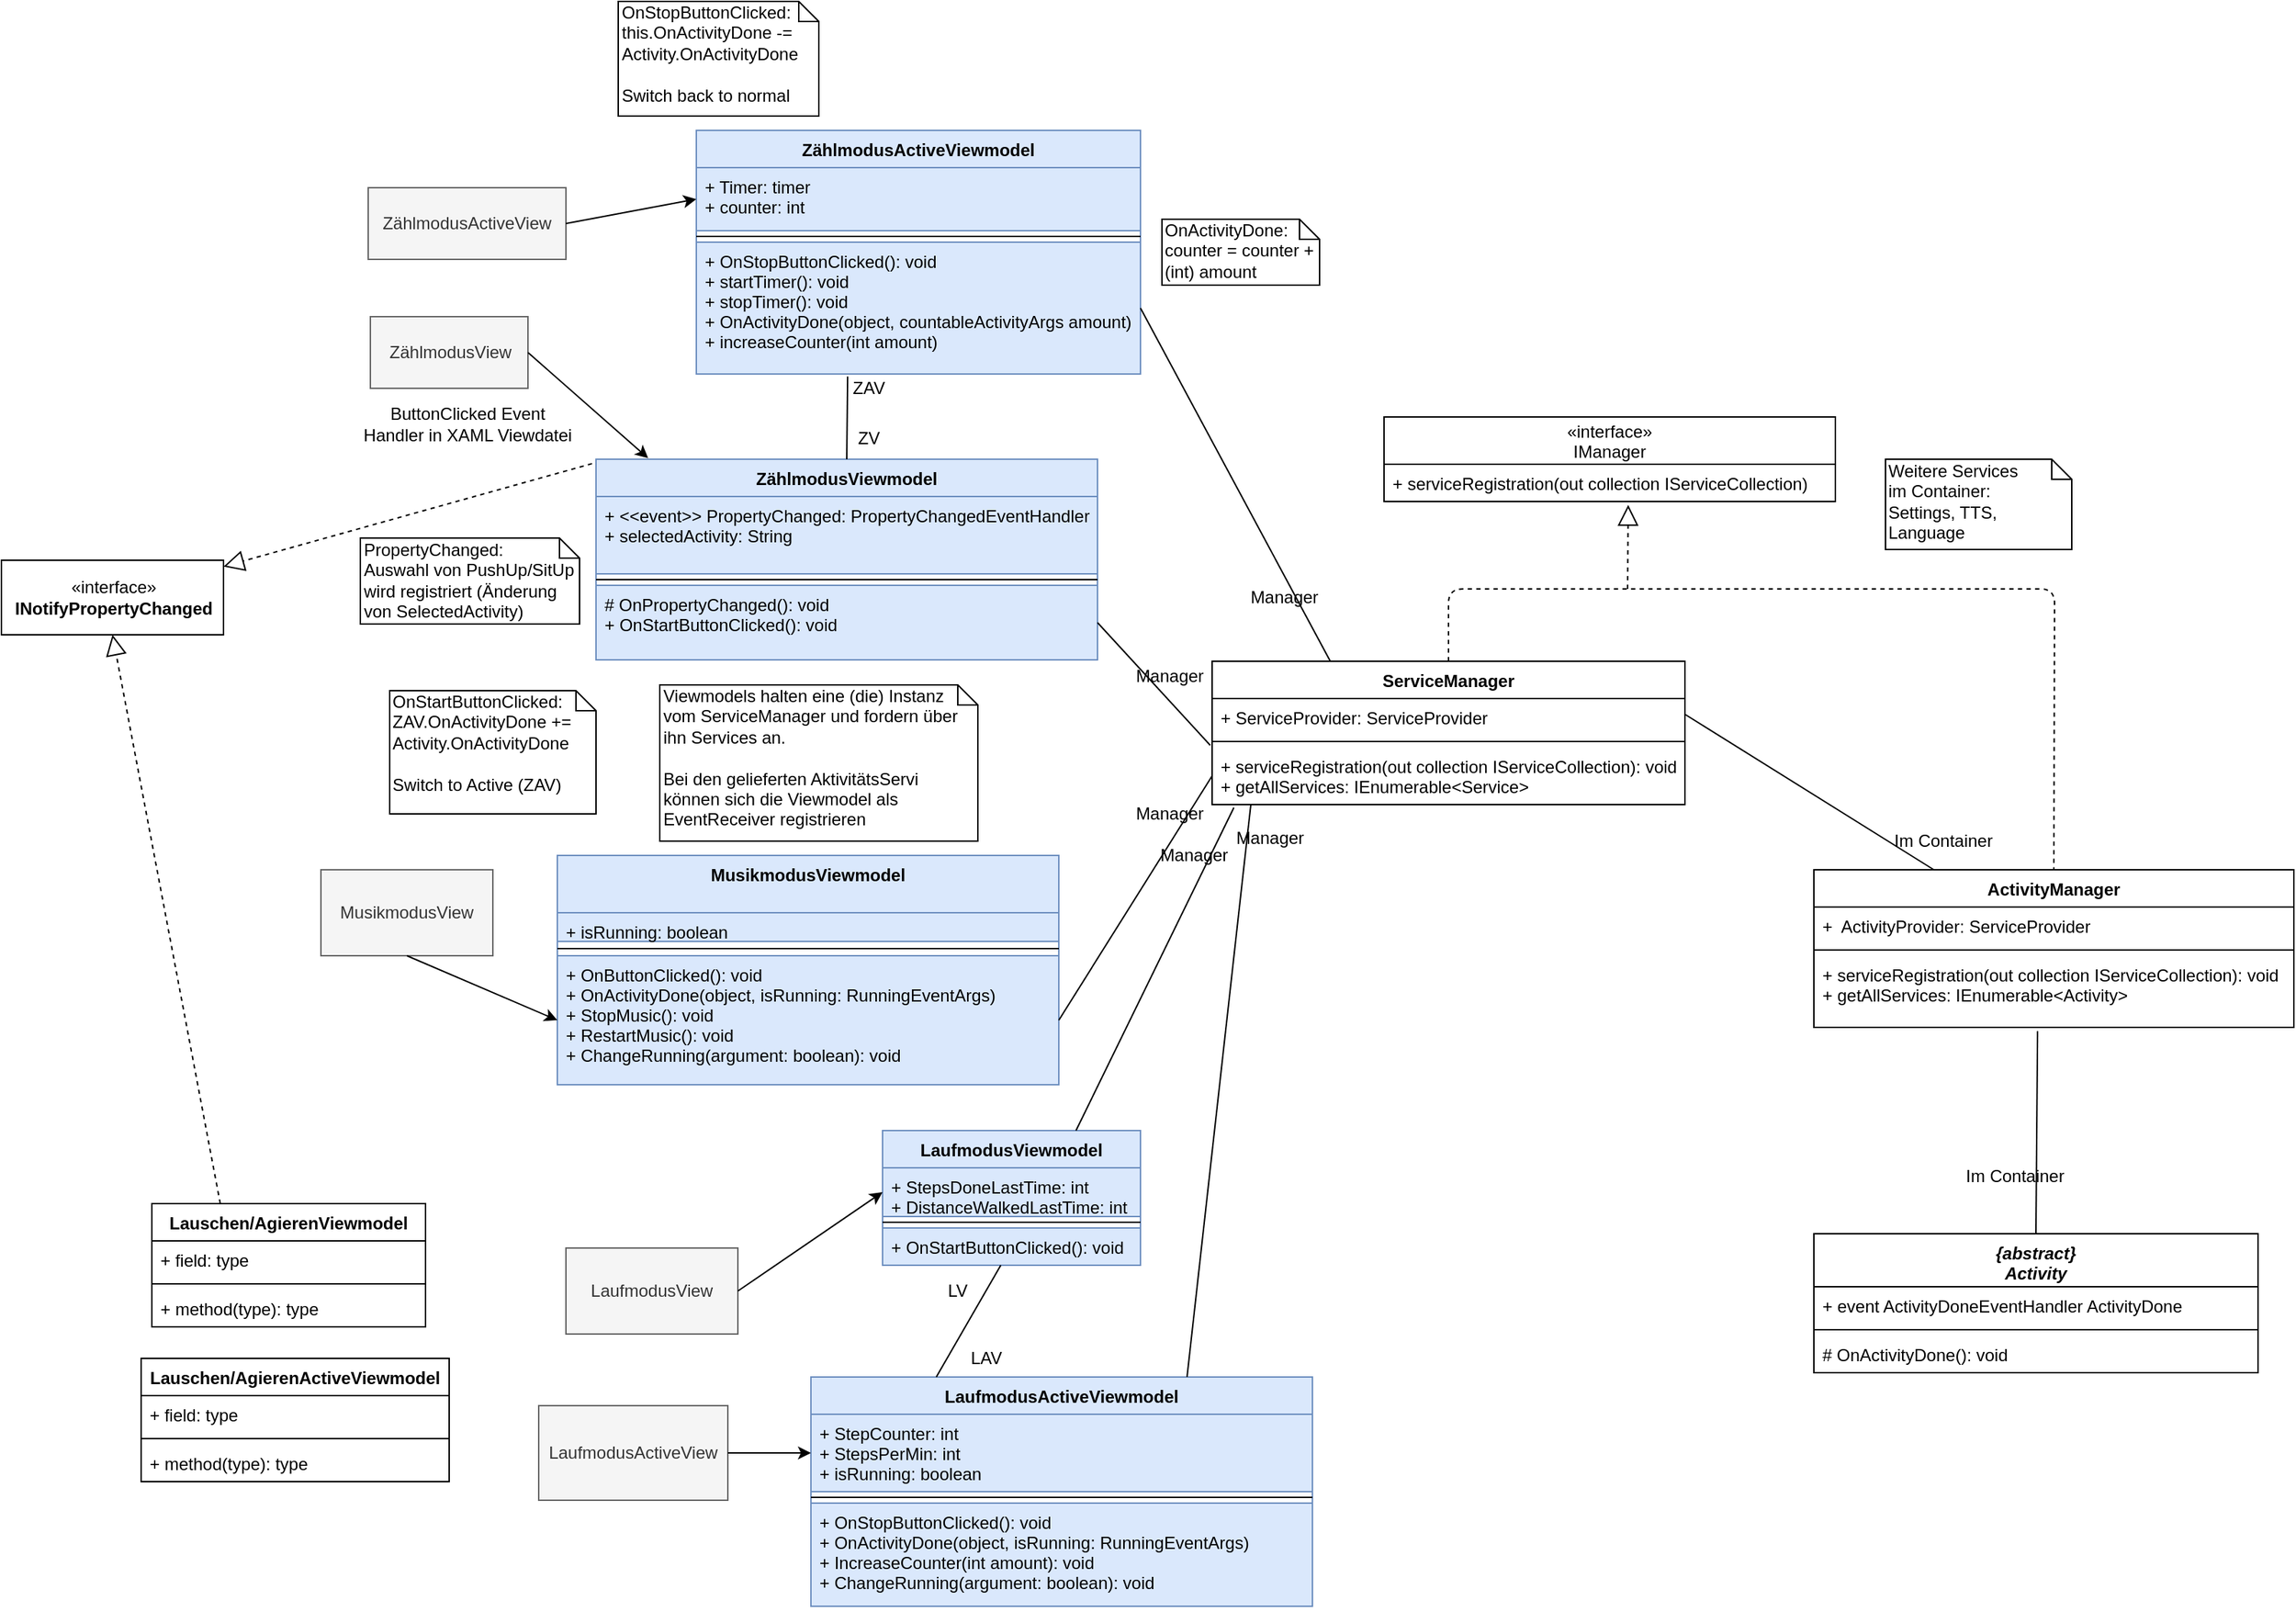 <mxfile version="12.3.9" type="device" pages="1"><diagram id="SEoLvDPPB7rBRaVzJ4tz" name="Page-1"><mxGraphModel dx="1221" dy="645" grid="1" gridSize="10" guides="1" tooltips="1" connect="1" arrows="1" fold="1" page="1" pageScale="1" pageWidth="827" pageHeight="1169" math="0" shadow="0"><root><mxCell id="0"/><mxCell id="1" parent="0"/><mxCell id="Qi4EjmDqVXHnnGABS6Vw-2" value="ZählmodusViewmodel&#10;" style="swimlane;fontStyle=1;align=center;verticalAlign=top;childLayout=stackLayout;horizontal=1;startSize=26;horizontalStack=0;resizeParent=1;resizeParentMax=0;resizeLast=0;collapsible=1;marginBottom=0;fillColor=#dae8fc;strokeColor=#6c8ebf;" vertex="1" parent="1"><mxGeometry x="440" y="349.5" width="350" height="140" as="geometry"/></mxCell><mxCell id="Qi4EjmDqVXHnnGABS6Vw-3" value="+ &lt;&lt;event&gt;&gt; PropertyChanged: PropertyChangedEventHandler&#10;+ selectedActivity: String" style="text;strokeColor=#6c8ebf;fillColor=#dae8fc;align=left;verticalAlign=top;spacingLeft=4;spacingRight=4;overflow=hidden;rotatable=0;points=[[0,0.5],[1,0.5]];portConstraint=eastwest;" vertex="1" parent="Qi4EjmDqVXHnnGABS6Vw-2"><mxGeometry y="26" width="350" height="54" as="geometry"/></mxCell><mxCell id="Qi4EjmDqVXHnnGABS6Vw-4" value="" style="line;strokeWidth=1;fillColor=none;align=left;verticalAlign=middle;spacingTop=-1;spacingLeft=3;spacingRight=3;rotatable=0;labelPosition=right;points=[];portConstraint=eastwest;" vertex="1" parent="Qi4EjmDqVXHnnGABS6Vw-2"><mxGeometry y="80" width="350" height="8" as="geometry"/></mxCell><mxCell id="Qi4EjmDqVXHnnGABS6Vw-5" value="# OnPropertyChanged(): void&#10;+ OnStartButtonClicked(): void&#10;&#10;" style="text;align=left;verticalAlign=top;spacingLeft=4;spacingRight=4;overflow=hidden;rotatable=0;points=[[0,0.5],[1,0.5]];portConstraint=eastwest;fillColor=#dae8fc;strokeColor=#6c8ebf;" vertex="1" parent="Qi4EjmDqVXHnnGABS6Vw-2"><mxGeometry y="88" width="350" height="52" as="geometry"/></mxCell><mxCell id="Qi4EjmDqVXHnnGABS6Vw-6" value="ZählmodusView" style="html=1;fillColor=#f5f5f5;strokeColor=#666666;fontColor=#333333;" vertex="1" parent="1"><mxGeometry x="282.5" y="250" width="110" height="50" as="geometry"/></mxCell><mxCell id="Qi4EjmDqVXHnnGABS6Vw-21" value="{abstract}&#10;Activity" style="swimlane;fontStyle=3;align=center;verticalAlign=top;childLayout=stackLayout;horizontal=1;startSize=37;horizontalStack=0;resizeParent=1;resizeParentMax=0;resizeLast=0;collapsible=1;marginBottom=0;" vertex="1" parent="1"><mxGeometry x="1290" y="890" width="310" height="97" as="geometry"/></mxCell><mxCell id="Qi4EjmDqVXHnnGABS6Vw-22" value="+ event ActivityDoneEventHandler ActivityDone" style="text;strokeColor=none;fillColor=none;align=left;verticalAlign=top;spacingLeft=4;spacingRight=4;overflow=hidden;rotatable=0;points=[[0,0.5],[1,0.5]];portConstraint=eastwest;" vertex="1" parent="Qi4EjmDqVXHnnGABS6Vw-21"><mxGeometry y="37" width="310" height="26" as="geometry"/></mxCell><mxCell id="Qi4EjmDqVXHnnGABS6Vw-23" value="" style="line;strokeWidth=1;fillColor=none;align=left;verticalAlign=middle;spacingTop=-1;spacingLeft=3;spacingRight=3;rotatable=0;labelPosition=right;points=[];portConstraint=eastwest;" vertex="1" parent="Qi4EjmDqVXHnnGABS6Vw-21"><mxGeometry y="63" width="310" height="8" as="geometry"/></mxCell><mxCell id="Qi4EjmDqVXHnnGABS6Vw-24" value="# OnActivityDone(): void" style="text;strokeColor=none;fillColor=none;align=left;verticalAlign=top;spacingLeft=4;spacingRight=4;overflow=hidden;rotatable=0;points=[[0,0.5],[1,0.5]];portConstraint=eastwest;" vertex="1" parent="Qi4EjmDqVXHnnGABS6Vw-21"><mxGeometry y="71" width="310" height="26" as="geometry"/></mxCell><mxCell id="Qi4EjmDqVXHnnGABS6Vw-41" value="«interface»&lt;br&gt;&lt;b&gt;INotifyPropertyChanged&lt;/b&gt;" style="html=1;" vertex="1" parent="1"><mxGeometry x="25" y="420" width="155" height="52" as="geometry"/></mxCell><mxCell id="Qi4EjmDqVXHnnGABS6Vw-42" value="" style="endArrow=block;dashed=1;endFill=0;endSize=12;html=1;exitX=-0.008;exitY=0.022;exitDx=0;exitDy=0;exitPerimeter=0;" edge="1" parent="1" source="Qi4EjmDqVXHnnGABS6Vw-2" target="Qi4EjmDqVXHnnGABS6Vw-41"><mxGeometry width="160" relative="1" as="geometry"><mxPoint x="567.95" y="467.87" as="sourcePoint"/><mxPoint x="568.5" y="382" as="targetPoint"/><Array as="points"/></mxGeometry></mxCell><mxCell id="Qi4EjmDqVXHnnGABS6Vw-46" value="" style="endArrow=classic;html=1;entryX=0.104;entryY=-0.005;entryDx=0;entryDy=0;exitX=1;exitY=0.5;exitDx=0;exitDy=0;entryPerimeter=0;" edge="1" parent="1" source="Qi4EjmDqVXHnnGABS6Vw-6" target="Qi4EjmDqVXHnnGABS6Vw-2"><mxGeometry width="50" height="50" relative="1" as="geometry"><mxPoint x="290" y="530" as="sourcePoint"/><mxPoint x="350" y="576" as="targetPoint"/></mxGeometry></mxCell><mxCell id="Qi4EjmDqVXHnnGABS6Vw-48" value="PropertyChanged:&lt;br&gt;Auswahl von PushUp/SitUp wird registriert (Änderung von SelectedActivity)" style="shape=note;whiteSpace=wrap;html=1;size=14;verticalAlign=top;align=left;spacingTop=-6;" vertex="1" parent="1"><mxGeometry x="275.5" y="404.5" width="153" height="60" as="geometry"/></mxCell><mxCell id="Qi4EjmDqVXHnnGABS6Vw-49" value="ButtonClicked Event &lt;br&gt;Handler in XAML Viewdatei" style="text;html=1;align=center;verticalAlign=middle;resizable=0;points=[];;autosize=1;" vertex="1" parent="1"><mxGeometry x="270" y="310" width="160" height="30" as="geometry"/></mxCell><mxCell id="Qi4EjmDqVXHnnGABS6Vw-52" value="OnStartButtonClicked:&lt;br&gt;ZAV.OnActivityDone += Activity.OnActivityDone&lt;br&gt;&lt;br&gt;Switch to Active (ZAV)" style="shape=note;whiteSpace=wrap;html=1;size=14;verticalAlign=top;align=left;spacingTop=-6;" vertex="1" parent="1"><mxGeometry x="296" y="511" width="144" height="86" as="geometry"/></mxCell><mxCell id="Qi4EjmDqVXHnnGABS6Vw-53" value="OnActivityDone:&lt;br&gt;counter = counter + (int) amount" style="shape=note;whiteSpace=wrap;html=1;size=14;verticalAlign=top;align=left;spacingTop=-6;" vertex="1" parent="1"><mxGeometry x="835" y="182" width="110" height="46" as="geometry"/></mxCell><mxCell id="Qi4EjmDqVXHnnGABS6Vw-59" value="" style="endArrow=none;html=1;entryX=-0.004;entryY=-0.035;entryDx=0;entryDy=0;entryPerimeter=0;exitX=1;exitY=0.5;exitDx=0;exitDy=0;" edge="1" parent="1" source="Qi4EjmDqVXHnnGABS6Vw-5" target="Qi4EjmDqVXHnnGABS6Vw-63"><mxGeometry width="50" height="50" relative="1" as="geometry"><mxPoint x="752" y="549" as="sourcePoint"/><mxPoint x="810" y="510" as="targetPoint"/></mxGeometry></mxCell><mxCell id="Qi4EjmDqVXHnnGABS6Vw-60" value="ServiceManager" style="swimlane;fontStyle=1;align=center;verticalAlign=top;childLayout=stackLayout;horizontal=1;startSize=26;horizontalStack=0;resizeParent=1;resizeParentMax=0;resizeLast=0;collapsible=1;marginBottom=0;strokeWidth=1;fontSize=12;" vertex="1" parent="1"><mxGeometry x="870" y="490.5" width="330" height="100" as="geometry"/></mxCell><mxCell id="Qi4EjmDqVXHnnGABS6Vw-61" value="+ ServiceProvider: ServiceProvider" style="text;strokeColor=none;fillColor=none;align=left;verticalAlign=top;spacingLeft=4;spacingRight=4;overflow=hidden;rotatable=0;points=[[0,0.5],[1,0.5]];portConstraint=eastwest;" vertex="1" parent="Qi4EjmDqVXHnnGABS6Vw-60"><mxGeometry y="26" width="330" height="26" as="geometry"/></mxCell><mxCell id="Qi4EjmDqVXHnnGABS6Vw-62" value="" style="line;strokeWidth=1;fillColor=none;align=left;verticalAlign=middle;spacingTop=-1;spacingLeft=3;spacingRight=3;rotatable=0;labelPosition=right;points=[];portConstraint=eastwest;" vertex="1" parent="Qi4EjmDqVXHnnGABS6Vw-60"><mxGeometry y="52" width="330" height="8" as="geometry"/></mxCell><mxCell id="Qi4EjmDqVXHnnGABS6Vw-63" value="+ serviceRegistration(out collection IServiceCollection): void&#10;+ getAllServices: IEnumerable&lt;Service&gt;" style="text;strokeColor=none;fillColor=none;align=left;verticalAlign=top;spacingLeft=4;spacingRight=4;overflow=hidden;rotatable=0;points=[[0,0.5],[1,0.5]];portConstraint=eastwest;" vertex="1" parent="Qi4EjmDqVXHnnGABS6Vw-60"><mxGeometry y="60" width="330" height="40" as="geometry"/></mxCell><mxCell id="Qi4EjmDqVXHnnGABS6Vw-65" value="" style="endArrow=block;dashed=1;endFill=0;endSize=12;html=1;entryX=0.541;entryY=1.092;entryDx=0;entryDy=0;entryPerimeter=0;" edge="1" parent="1" target="Qi4EjmDqVXHnnGABS6Vw-67"><mxGeometry width="160" relative="1" as="geometry"><mxPoint x="1160" y="440" as="sourcePoint"/><mxPoint x="1220" y="390" as="targetPoint"/><Array as="points"/></mxGeometry></mxCell><mxCell id="Qi4EjmDqVXHnnGABS6Vw-66" value="«interface»&#10;IManager" style="swimlane;fontStyle=0;childLayout=stackLayout;horizontal=1;startSize=33;fillColor=none;horizontalStack=0;resizeParent=1;resizeParentMax=0;resizeLast=0;collapsible=1;marginBottom=0;" vertex="1" parent="1"><mxGeometry x="990" y="320" width="315" height="59" as="geometry"/></mxCell><mxCell id="Qi4EjmDqVXHnnGABS6Vw-67" value="+ serviceRegistration(out collection IServiceCollection)" style="text;strokeColor=none;fillColor=none;align=left;verticalAlign=top;spacingLeft=4;spacingRight=4;overflow=hidden;rotatable=0;points=[[0,0.5],[1,0.5]];portConstraint=eastwest;" vertex="1" parent="Qi4EjmDqVXHnnGABS6Vw-66"><mxGeometry y="33" width="315" height="26" as="geometry"/></mxCell><mxCell id="Qi4EjmDqVXHnnGABS6Vw-70" value="Manager" style="text;html=1;align=center;verticalAlign=middle;resizable=0;points=[];;autosize=1;" vertex="1" parent="1"><mxGeometry x="810" y="490.5" width="60" height="20" as="geometry"/></mxCell><mxCell id="Qi4EjmDqVXHnnGABS6Vw-72" value="ActivityManager" style="swimlane;fontStyle=1;align=center;verticalAlign=top;childLayout=stackLayout;horizontal=1;startSize=26;horizontalStack=0;resizeParent=1;resizeParentMax=0;resizeLast=0;collapsible=1;marginBottom=0;" vertex="1" parent="1"><mxGeometry x="1290" y="636" width="335" height="110" as="geometry"/></mxCell><mxCell id="Qi4EjmDqVXHnnGABS6Vw-73" value="+  ActivityProvider: ServiceProvider" style="text;strokeColor=none;fillColor=none;align=left;verticalAlign=top;spacingLeft=4;spacingRight=4;overflow=hidden;rotatable=0;points=[[0,0.5],[1,0.5]];portConstraint=eastwest;" vertex="1" parent="Qi4EjmDqVXHnnGABS6Vw-72"><mxGeometry y="26" width="335" height="26" as="geometry"/></mxCell><mxCell id="Qi4EjmDqVXHnnGABS6Vw-74" value="" style="line;strokeWidth=1;fillColor=none;align=left;verticalAlign=middle;spacingTop=-1;spacingLeft=3;spacingRight=3;rotatable=0;labelPosition=right;points=[];portConstraint=eastwest;" vertex="1" parent="Qi4EjmDqVXHnnGABS6Vw-72"><mxGeometry y="52" width="335" height="8" as="geometry"/></mxCell><mxCell id="Qi4EjmDqVXHnnGABS6Vw-75" value="+ serviceRegistration(out collection IServiceCollection): void&#10;+ getAllServices: IEnumerable&lt;Activity&gt;" style="text;strokeColor=none;fillColor=none;align=left;verticalAlign=top;spacingLeft=4;spacingRight=4;overflow=hidden;rotatable=0;points=[[0,0.5],[1,0.5]];portConstraint=eastwest;" vertex="1" parent="Qi4EjmDqVXHnnGABS6Vw-72"><mxGeometry y="60" width="335" height="50" as="geometry"/></mxCell><mxCell id="Qi4EjmDqVXHnnGABS6Vw-77" value="" style="endArrow=none;dashed=1;html=1;exitX=0.5;exitY=0;exitDx=0;exitDy=0;entryX=0.5;entryY=0;entryDx=0;entryDy=0;" edge="1" parent="1" source="Qi4EjmDqVXHnnGABS6Vw-60" target="Qi4EjmDqVXHnnGABS6Vw-72"><mxGeometry width="50" height="50" relative="1" as="geometry"><mxPoint x="1020" y="460" as="sourcePoint"/><mxPoint x="1070" y="410" as="targetPoint"/><Array as="points"><mxPoint x="1035" y="440"/><mxPoint x="1458" y="440"/></Array></mxGeometry></mxCell><mxCell id="Qi4EjmDqVXHnnGABS6Vw-78" value="" style="endArrow=none;html=1;entryX=0.25;entryY=0;entryDx=0;entryDy=0;exitX=1;exitY=0.5;exitDx=0;exitDy=0;" edge="1" parent="1" target="Qi4EjmDqVXHnnGABS6Vw-72"><mxGeometry width="50" height="50" relative="1" as="geometry"><mxPoint x="1200" y="527.5" as="sourcePoint"/><mxPoint x="1280" y="616" as="targetPoint"/></mxGeometry></mxCell><mxCell id="Qi4EjmDqVXHnnGABS6Vw-79" value="Im Container" style="text;html=1;align=center;verticalAlign=middle;resizable=0;points=[];;autosize=1;" vertex="1" parent="1"><mxGeometry x="1340" y="606" width="80" height="20" as="geometry"/></mxCell><mxCell id="Qi4EjmDqVXHnnGABS6Vw-83" value="Weitere Services &lt;br&gt;im Container:&amp;nbsp;&lt;br&gt;Settings, TTS, Language" style="shape=note;whiteSpace=wrap;html=1;size=14;verticalAlign=top;align=left;spacingTop=-6;" vertex="1" parent="1"><mxGeometry x="1340" y="349.5" width="130" height="63" as="geometry"/></mxCell><mxCell id="Qi4EjmDqVXHnnGABS6Vw-84" value="" style="endArrow=none;html=1;entryX=0.466;entryY=1.052;entryDx=0;entryDy=0;entryPerimeter=0;exitX=0.5;exitY=0;exitDx=0;exitDy=0;" edge="1" parent="1" source="Qi4EjmDqVXHnnGABS6Vw-21" target="Qi4EjmDqVXHnnGABS6Vw-75"><mxGeometry width="50" height="50" relative="1" as="geometry"><mxPoint x="1050" y="800" as="sourcePoint"/><mxPoint x="1140" y="710" as="targetPoint"/></mxGeometry></mxCell><mxCell id="Qi4EjmDqVXHnnGABS6Vw-85" value="Im Container" style="text;html=1;align=center;verticalAlign=middle;resizable=0;points=[];;autosize=1;" vertex="1" parent="1"><mxGeometry x="1390" y="840" width="80" height="20" as="geometry"/></mxCell><mxCell id="Qi4EjmDqVXHnnGABS6Vw-89" value="Viewmodels halten eine (die) Instanz vom ServiceManager und fordern über ihn Services an.&lt;br&gt;&lt;br&gt;Bei den gelieferten AktivitätsServi können sich die Viewmodel als EventReceiver registrieren" style="shape=note;whiteSpace=wrap;html=1;size=14;verticalAlign=top;align=left;spacingTop=-6;" vertex="1" parent="1"><mxGeometry x="484.5" y="507" width="222" height="109" as="geometry"/></mxCell><mxCell id="Qi4EjmDqVXHnnGABS6Vw-90" value="MusikmodusViewmodel" style="swimlane;fontStyle=1;align=center;verticalAlign=top;childLayout=stackLayout;horizontal=1;startSize=40;horizontalStack=0;resizeParent=1;resizeParentMax=0;resizeLast=0;collapsible=1;marginBottom=0;fillColor=#dae8fc;strokeColor=#6c8ebf;" vertex="1" parent="1"><mxGeometry x="413" y="626" width="350" height="160" as="geometry"/></mxCell><mxCell id="Qi4EjmDqVXHnnGABS6Vw-91" value="+ isRunning: boolean" style="text;strokeColor=#6c8ebf;fillColor=#dae8fc;align=left;verticalAlign=top;spacingLeft=4;spacingRight=4;overflow=hidden;rotatable=0;points=[[0,0.5],[1,0.5]];portConstraint=eastwest;" vertex="1" parent="Qi4EjmDqVXHnnGABS6Vw-90"><mxGeometry y="40" width="350" height="20" as="geometry"/></mxCell><mxCell id="Qi4EjmDqVXHnnGABS6Vw-92" value="" style="line;strokeWidth=1;fillColor=none;align=left;verticalAlign=middle;spacingTop=-1;spacingLeft=3;spacingRight=3;rotatable=0;labelPosition=right;points=[];portConstraint=eastwest;" vertex="1" parent="Qi4EjmDqVXHnnGABS6Vw-90"><mxGeometry y="60" width="350" height="10" as="geometry"/></mxCell><mxCell id="Qi4EjmDqVXHnnGABS6Vw-93" value="+ OnButtonClicked(): void&#10;+ OnActivityDone(object, isRunning: RunningEventArgs)&#10;+ StopMusic(): void&#10;+ RestartMusic(): void&#10;+ ChangeRunning(argument: boolean): void" style="text;strokeColor=#6c8ebf;fillColor=#dae8fc;align=left;verticalAlign=top;spacingLeft=4;spacingRight=4;overflow=hidden;rotatable=0;points=[[0,0.5],[1,0.5]];portConstraint=eastwest;" vertex="1" parent="Qi4EjmDqVXHnnGABS6Vw-90"><mxGeometry y="70" width="350" height="90" as="geometry"/></mxCell><mxCell id="Qi4EjmDqVXHnnGABS6Vw-94" value="LaufmodusViewmodel" style="swimlane;fontStyle=1;align=center;verticalAlign=top;childLayout=stackLayout;horizontal=1;startSize=26;horizontalStack=0;resizeParent=1;resizeParentMax=0;resizeLast=0;collapsible=1;marginBottom=0;fillColor=#dae8fc;strokeColor=#6c8ebf;" vertex="1" parent="1"><mxGeometry x="640" y="818" width="180" height="94" as="geometry"/></mxCell><mxCell id="Qi4EjmDqVXHnnGABS6Vw-95" value="+ StepsDoneLastTime: int&#10;+ DistanceWalkedLastTime: int" style="text;strokeColor=#6c8ebf;fillColor=#dae8fc;align=left;verticalAlign=top;spacingLeft=4;spacingRight=4;overflow=hidden;rotatable=0;points=[[0,0.5],[1,0.5]];portConstraint=eastwest;" vertex="1" parent="Qi4EjmDqVXHnnGABS6Vw-94"><mxGeometry y="26" width="180" height="34" as="geometry"/></mxCell><mxCell id="Qi4EjmDqVXHnnGABS6Vw-96" value="" style="line;strokeWidth=1;fillColor=none;align=left;verticalAlign=middle;spacingTop=-1;spacingLeft=3;spacingRight=3;rotatable=0;labelPosition=right;points=[];portConstraint=eastwest;" vertex="1" parent="Qi4EjmDqVXHnnGABS6Vw-94"><mxGeometry y="60" width="180" height="8" as="geometry"/></mxCell><mxCell id="Qi4EjmDqVXHnnGABS6Vw-97" value="+ OnStartButtonClicked(): void&#10;" style="text;strokeColor=#6c8ebf;fillColor=#dae8fc;align=left;verticalAlign=top;spacingLeft=4;spacingRight=4;overflow=hidden;rotatable=0;points=[[0,0.5],[1,0.5]];portConstraint=eastwest;" vertex="1" parent="Qi4EjmDqVXHnnGABS6Vw-94"><mxGeometry y="68" width="180" height="26" as="geometry"/></mxCell><mxCell id="Qi4EjmDqVXHnnGABS6Vw-98" value="Lauschen/AgierenViewmodel" style="swimlane;fontStyle=1;align=center;verticalAlign=top;childLayout=stackLayout;horizontal=1;startSize=26;horizontalStack=0;resizeParent=1;resizeParentMax=0;resizeLast=0;collapsible=1;marginBottom=0;" vertex="1" parent="1"><mxGeometry x="130" y="869" width="191" height="86" as="geometry"/></mxCell><mxCell id="Qi4EjmDqVXHnnGABS6Vw-99" value="+ field: type" style="text;strokeColor=none;fillColor=none;align=left;verticalAlign=top;spacingLeft=4;spacingRight=4;overflow=hidden;rotatable=0;points=[[0,0.5],[1,0.5]];portConstraint=eastwest;" vertex="1" parent="Qi4EjmDqVXHnnGABS6Vw-98"><mxGeometry y="26" width="191" height="26" as="geometry"/></mxCell><mxCell id="Qi4EjmDqVXHnnGABS6Vw-100" value="" style="line;strokeWidth=1;fillColor=none;align=left;verticalAlign=middle;spacingTop=-1;spacingLeft=3;spacingRight=3;rotatable=0;labelPosition=right;points=[];portConstraint=eastwest;" vertex="1" parent="Qi4EjmDqVXHnnGABS6Vw-98"><mxGeometry y="52" width="191" height="8" as="geometry"/></mxCell><mxCell id="Qi4EjmDqVXHnnGABS6Vw-101" value="+ method(type): type" style="text;strokeColor=none;fillColor=none;align=left;verticalAlign=top;spacingLeft=4;spacingRight=4;overflow=hidden;rotatable=0;points=[[0,0.5],[1,0.5]];portConstraint=eastwest;" vertex="1" parent="Qi4EjmDqVXHnnGABS6Vw-98"><mxGeometry y="60" width="191" height="26" as="geometry"/></mxCell><mxCell id="Qi4EjmDqVXHnnGABS6Vw-103" value="Lauschen/AgierenActiveViewmodel" style="swimlane;fontStyle=1;align=center;verticalAlign=top;childLayout=stackLayout;horizontal=1;startSize=26;horizontalStack=0;resizeParent=1;resizeParentMax=0;resizeLast=0;collapsible=1;marginBottom=0;" vertex="1" parent="1"><mxGeometry x="122.5" y="977" width="215" height="86" as="geometry"/></mxCell><mxCell id="Qi4EjmDqVXHnnGABS6Vw-104" value="+ field: type" style="text;strokeColor=none;fillColor=none;align=left;verticalAlign=top;spacingLeft=4;spacingRight=4;overflow=hidden;rotatable=0;points=[[0,0.5],[1,0.5]];portConstraint=eastwest;" vertex="1" parent="Qi4EjmDqVXHnnGABS6Vw-103"><mxGeometry y="26" width="215" height="26" as="geometry"/></mxCell><mxCell id="Qi4EjmDqVXHnnGABS6Vw-105" value="" style="line;strokeWidth=1;fillColor=none;align=left;verticalAlign=middle;spacingTop=-1;spacingLeft=3;spacingRight=3;rotatable=0;labelPosition=right;points=[];portConstraint=eastwest;" vertex="1" parent="Qi4EjmDqVXHnnGABS6Vw-103"><mxGeometry y="52" width="215" height="8" as="geometry"/></mxCell><mxCell id="Qi4EjmDqVXHnnGABS6Vw-106" value="+ method(type): type" style="text;strokeColor=none;fillColor=none;align=left;verticalAlign=top;spacingLeft=4;spacingRight=4;overflow=hidden;rotatable=0;points=[[0,0.5],[1,0.5]];portConstraint=eastwest;" vertex="1" parent="Qi4EjmDqVXHnnGABS6Vw-103"><mxGeometry y="60" width="215" height="26" as="geometry"/></mxCell><mxCell id="Qi4EjmDqVXHnnGABS6Vw-107" value="LaufmodusActiveViewmodel" style="swimlane;fontStyle=1;align=center;verticalAlign=top;childLayout=stackLayout;horizontal=1;startSize=26;horizontalStack=0;resizeParent=1;resizeParentMax=0;resizeLast=0;collapsible=1;marginBottom=0;fillColor=#dae8fc;strokeColor=#6c8ebf;" vertex="1" parent="1"><mxGeometry x="590" y="990" width="350" height="160" as="geometry"><mxRectangle x="190" y="950" width="200" height="26" as="alternateBounds"/></mxGeometry></mxCell><mxCell id="Qi4EjmDqVXHnnGABS6Vw-108" value="+ StepCounter: int&#10;+ StepsPerMin: int&#10;+ isRunning: boolean" style="text;strokeColor=#6c8ebf;fillColor=#dae8fc;align=left;verticalAlign=top;spacingLeft=4;spacingRight=4;overflow=hidden;rotatable=0;points=[[0,0.5],[1,0.5]];portConstraint=eastwest;" vertex="1" parent="Qi4EjmDqVXHnnGABS6Vw-107"><mxGeometry y="26" width="350" height="54" as="geometry"/></mxCell><mxCell id="Qi4EjmDqVXHnnGABS6Vw-109" value="" style="line;strokeWidth=1;fillColor=none;align=left;verticalAlign=middle;spacingTop=-1;spacingLeft=3;spacingRight=3;rotatable=0;labelPosition=right;points=[];portConstraint=eastwest;" vertex="1" parent="Qi4EjmDqVXHnnGABS6Vw-107"><mxGeometry y="80" width="350" height="8" as="geometry"/></mxCell><mxCell id="Qi4EjmDqVXHnnGABS6Vw-110" value="+ OnStopButtonClicked(): void&#10;+ OnActivityDone(object, isRunning: RunningEventArgs)&#10;+ IncreaseCounter(int amount): void&#10;+ ChangeRunning(argument: boolean): void" style="text;strokeColor=#6c8ebf;fillColor=#dae8fc;align=left;verticalAlign=top;spacingLeft=4;spacingRight=4;overflow=hidden;rotatable=0;points=[[0,0.5],[1,0.5]];portConstraint=eastwest;" vertex="1" parent="Qi4EjmDqVXHnnGABS6Vw-107"><mxGeometry y="88" width="350" height="72" as="geometry"/></mxCell><mxCell id="Qi4EjmDqVXHnnGABS6Vw-111" value="ZählmodusActiveViewmodel" style="swimlane;fontStyle=1;align=center;verticalAlign=top;childLayout=stackLayout;horizontal=1;startSize=26;horizontalStack=0;resizeParent=1;resizeParentMax=0;resizeLast=0;collapsible=1;marginBottom=0;fillColor=#dae8fc;strokeColor=#6c8ebf;" vertex="1" parent="1"><mxGeometry x="510" y="120" width="310" height="170" as="geometry"/></mxCell><mxCell id="Qi4EjmDqVXHnnGABS6Vw-112" value="+ Timer: timer&#10;+ counter: int" style="text;strokeColor=#6c8ebf;fillColor=#dae8fc;align=left;verticalAlign=top;spacingLeft=4;spacingRight=4;overflow=hidden;rotatable=0;points=[[0,0.5],[1,0.5]];portConstraint=eastwest;" vertex="1" parent="Qi4EjmDqVXHnnGABS6Vw-111"><mxGeometry y="26" width="310" height="44" as="geometry"/></mxCell><mxCell id="Qi4EjmDqVXHnnGABS6Vw-113" value="" style="line;strokeWidth=1;fillColor=none;align=left;verticalAlign=middle;spacingTop=-1;spacingLeft=3;spacingRight=3;rotatable=0;labelPosition=right;points=[];portConstraint=eastwest;" vertex="1" parent="Qi4EjmDqVXHnnGABS6Vw-111"><mxGeometry y="70" width="310" height="8" as="geometry"/></mxCell><mxCell id="Qi4EjmDqVXHnnGABS6Vw-114" value="+ OnStopButtonClicked(): void&#10;+ startTimer(): void&#10;+ stopTimer(): void&#10;+ OnActivityDone(object, countableActivityArgs amount)&#10;+ increaseCounter(int amount)" style="text;strokeColor=#6c8ebf;fillColor=#dae8fc;align=left;verticalAlign=top;spacingLeft=4;spacingRight=4;overflow=hidden;rotatable=0;points=[[0,0.5],[1,0.5]];portConstraint=eastwest;" vertex="1" parent="Qi4EjmDqVXHnnGABS6Vw-111"><mxGeometry y="78" width="310" height="92" as="geometry"/></mxCell><mxCell id="Qi4EjmDqVXHnnGABS6Vw-117" value="" style="endArrow=none;html=1;entryX=0.14;entryY=0.09;entryDx=0;entryDy=0;entryPerimeter=0;exitX=0.5;exitY=0;exitDx=0;exitDy=0;" edge="1" parent="1" source="Qi4EjmDqVXHnnGABS6Vw-2" target="Qi4EjmDqVXHnnGABS6Vw-122"><mxGeometry width="50" height="50" relative="1" as="geometry"><mxPoint x="590" y="320" as="sourcePoint"/><mxPoint x="640" y="270" as="targetPoint"/></mxGeometry></mxCell><mxCell id="Qi4EjmDqVXHnnGABS6Vw-118" value="ZählmodusActiveView" style="rounded=0;whiteSpace=wrap;html=1;fillColor=#f5f5f5;strokeColor=#666666;fontColor=#333333;" vertex="1" parent="1"><mxGeometry x="281" y="160" width="138" height="50" as="geometry"/></mxCell><mxCell id="Qi4EjmDqVXHnnGABS6Vw-119" value="" style="endArrow=classic;html=1;entryX=0;entryY=0.5;entryDx=0;entryDy=0;exitX=1;exitY=0.5;exitDx=0;exitDy=0;" edge="1" parent="1" source="Qi4EjmDqVXHnnGABS6Vw-118" target="Qi4EjmDqVXHnnGABS6Vw-112"><mxGeometry width="50" height="50" relative="1" as="geometry"><mxPoint x="440" y="245.5" as="sourcePoint"/><mxPoint x="490" y="195.5" as="targetPoint"/></mxGeometry></mxCell><mxCell id="Qi4EjmDqVXHnnGABS6Vw-120" value="" style="endArrow=none;html=1;exitX=0.25;exitY=0;exitDx=0;exitDy=0;entryX=1;entryY=0.5;entryDx=0;entryDy=0;" edge="1" parent="1" source="Qi4EjmDqVXHnnGABS6Vw-60" target="Qi4EjmDqVXHnnGABS6Vw-114"><mxGeometry width="50" height="50" relative="1" as="geometry"><mxPoint x="956" y="289.5" as="sourcePoint"/><mxPoint x="840" y="349.5" as="targetPoint"/></mxGeometry></mxCell><mxCell id="Qi4EjmDqVXHnnGABS6Vw-121" value="Manager" style="text;html=1;align=center;verticalAlign=middle;resizable=0;points=[];;autosize=1;" vertex="1" parent="1"><mxGeometry x="890" y="436" width="60" height="20" as="geometry"/></mxCell><mxCell id="Qi4EjmDqVXHnnGABS6Vw-122" value="ZAV" style="text;html=1;align=center;verticalAlign=middle;resizable=0;points=[];;autosize=1;" vertex="1" parent="1"><mxGeometry x="610" y="290" width="40" height="20" as="geometry"/></mxCell><mxCell id="Qi4EjmDqVXHnnGABS6Vw-123" value="ZV" style="text;html=1;align=center;verticalAlign=middle;resizable=0;points=[];;autosize=1;" vertex="1" parent="1"><mxGeometry x="615" y="325" width="30" height="20" as="geometry"/></mxCell><mxCell id="Qi4EjmDqVXHnnGABS6Vw-124" value="OnStopButtonClicked:&lt;br&gt;this.OnActivityDone -=&lt;br&gt;Activity.OnActivityDone&lt;br&gt;&lt;br&gt;Switch back to normal" style="shape=note;whiteSpace=wrap;html=1;size=14;verticalAlign=top;align=left;spacingTop=-6;" vertex="1" parent="1"><mxGeometry x="455.5" y="30" width="140" height="80" as="geometry"/></mxCell><mxCell id="Qi4EjmDqVXHnnGABS6Vw-125" value="" style="endArrow=none;html=1;entryX=0;entryY=0.5;entryDx=0;entryDy=0;exitX=1;exitY=0.5;exitDx=0;exitDy=0;" edge="1" parent="1" source="Qi4EjmDqVXHnnGABS6Vw-93" target="Qi4EjmDqVXHnnGABS6Vw-63"><mxGeometry width="50" height="50" relative="1" as="geometry"><mxPoint x="730" y="598" as="sourcePoint"/><mxPoint x="780" y="548" as="targetPoint"/></mxGeometry></mxCell><mxCell id="Qi4EjmDqVXHnnGABS6Vw-126" value="Manager" style="text;html=1;align=center;verticalAlign=middle;resizable=0;points=[];;autosize=1;" vertex="1" parent="1"><mxGeometry x="810" y="587" width="60" height="20" as="geometry"/></mxCell><mxCell id="Qi4EjmDqVXHnnGABS6Vw-127" value="MusikmodusView" style="rounded=0;whiteSpace=wrap;html=1;fillColor=#f5f5f5;strokeColor=#666666;fontColor=#333333;" vertex="1" parent="1"><mxGeometry x="248" y="636" width="120" height="60" as="geometry"/></mxCell><mxCell id="Qi4EjmDqVXHnnGABS6Vw-128" value="" style="endArrow=classic;html=1;entryX=0;entryY=0.5;entryDx=0;entryDy=0;exitX=0.5;exitY=1;exitDx=0;exitDy=0;" edge="1" parent="1" source="Qi4EjmDqVXHnnGABS6Vw-127" target="Qi4EjmDqVXHnnGABS6Vw-93"><mxGeometry width="50" height="50" relative="1" as="geometry"><mxPoint x="337.5" y="759" as="sourcePoint"/><mxPoint x="387.5" y="709" as="targetPoint"/></mxGeometry></mxCell><mxCell id="Qi4EjmDqVXHnnGABS6Vw-129" value="" style="endArrow=none;html=1;entryX=0.046;entryY=1.053;entryDx=0;entryDy=0;entryPerimeter=0;exitX=0.75;exitY=0;exitDx=0;exitDy=0;" edge="1" parent="1" source="Qi4EjmDqVXHnnGABS6Vw-94" target="Qi4EjmDqVXHnnGABS6Vw-63"><mxGeometry width="50" height="50" relative="1" as="geometry"><mxPoint x="763" y="799.5" as="sourcePoint"/><mxPoint x="813" y="749.5" as="targetPoint"/></mxGeometry></mxCell><mxCell id="Qi4EjmDqVXHnnGABS6Vw-130" value="" style="endArrow=none;html=1;entryX=0.082;entryY=0.992;entryDx=0;entryDy=0;entryPerimeter=0;exitX=0.75;exitY=0;exitDx=0;exitDy=0;" edge="1" parent="1" source="Qi4EjmDqVXHnnGABS6Vw-107" target="Qi4EjmDqVXHnnGABS6Vw-63"><mxGeometry width="50" height="50" relative="1" as="geometry"><mxPoint x="820" y="859" as="sourcePoint"/><mxPoint x="870" y="809" as="targetPoint"/></mxGeometry></mxCell><mxCell id="Qi4EjmDqVXHnnGABS6Vw-131" value="Manager" style="text;html=1;align=center;verticalAlign=middle;resizable=0;points=[];;autosize=1;" vertex="1" parent="1"><mxGeometry x="880" y="603.5" width="60" height="20" as="geometry"/></mxCell><mxCell id="Qi4EjmDqVXHnnGABS6Vw-132" value="Manager" style="text;html=1;align=center;verticalAlign=middle;resizable=0;points=[];;autosize=1;" vertex="1" parent="1"><mxGeometry x="827" y="616" width="60" height="20" as="geometry"/></mxCell><mxCell id="Qi4EjmDqVXHnnGABS6Vw-133" value="" style="endArrow=block;dashed=1;endFill=0;endSize=12;html=1;entryX=0.5;entryY=1;entryDx=0;entryDy=0;exitX=0.25;exitY=0;exitDx=0;exitDy=0;" edge="1" parent="1" source="Qi4EjmDqVXHnnGABS6Vw-98" target="Qi4EjmDqVXHnnGABS6Vw-41"><mxGeometry width="160" relative="1" as="geometry"><mxPoint x="70" y="660" as="sourcePoint"/><mxPoint x="230" y="660" as="targetPoint"/></mxGeometry></mxCell><mxCell id="Qi4EjmDqVXHnnGABS6Vw-135" value="" style="endArrow=none;html=1;exitX=0.25;exitY=0;exitDx=0;exitDy=0;" edge="1" parent="1" source="Qi4EjmDqVXHnnGABS6Vw-107" target="Qi4EjmDqVXHnnGABS6Vw-97"><mxGeometry width="50" height="50" relative="1" as="geometry"><mxPoint x="650" y="1000" as="sourcePoint"/><mxPoint x="700" y="950" as="targetPoint"/></mxGeometry></mxCell><mxCell id="Qi4EjmDqVXHnnGABS6Vw-136" value="LV" style="text;html=1;align=center;verticalAlign=middle;resizable=0;points=[];;autosize=1;" vertex="1" parent="1"><mxGeometry x="676.5" y="920" width="30" height="20" as="geometry"/></mxCell><mxCell id="Qi4EjmDqVXHnnGABS6Vw-137" value="LAV" style="text;html=1;align=center;verticalAlign=middle;resizable=0;points=[];;autosize=1;" vertex="1" parent="1"><mxGeometry x="691.5" y="967" width="40" height="20" as="geometry"/></mxCell><mxCell id="Qi4EjmDqVXHnnGABS6Vw-138" value="LaufmodusView" style="rounded=0;whiteSpace=wrap;html=1;fillColor=#f5f5f5;strokeColor=#666666;fontColor=#333333;" vertex="1" parent="1"><mxGeometry x="419" y="900" width="120" height="60" as="geometry"/></mxCell><mxCell id="Qi4EjmDqVXHnnGABS6Vw-139" value="" style="endArrow=classic;html=1;entryX=0;entryY=0.5;entryDx=0;entryDy=0;exitX=1;exitY=0.5;exitDx=0;exitDy=0;" edge="1" parent="1" source="Qi4EjmDqVXHnnGABS6Vw-138" target="Qi4EjmDqVXHnnGABS6Vw-95"><mxGeometry width="50" height="50" relative="1" as="geometry"><mxPoint x="500.5" y="1054" as="sourcePoint"/><mxPoint x="550.5" y="1004" as="targetPoint"/></mxGeometry></mxCell><mxCell id="Qi4EjmDqVXHnnGABS6Vw-140" value="LaufmodusActiveView" style="rounded=0;whiteSpace=wrap;html=1;fillColor=#f5f5f5;strokeColor=#666666;fontColor=#333333;" vertex="1" parent="1"><mxGeometry x="400" y="1010" width="132" height="66" as="geometry"/></mxCell><mxCell id="Qi4EjmDqVXHnnGABS6Vw-141" value="" style="endArrow=classic;html=1;entryX=0;entryY=0.5;entryDx=0;entryDy=0;exitX=1;exitY=0.5;exitDx=0;exitDy=0;" edge="1" parent="1" source="Qi4EjmDqVXHnnGABS6Vw-140" target="Qi4EjmDqVXHnnGABS6Vw-108"><mxGeometry width="50" height="50" relative="1" as="geometry"><mxPoint x="375" y="1150" as="sourcePoint"/><mxPoint x="425" y="1100" as="targetPoint"/></mxGeometry></mxCell></root></mxGraphModel></diagram></mxfile>